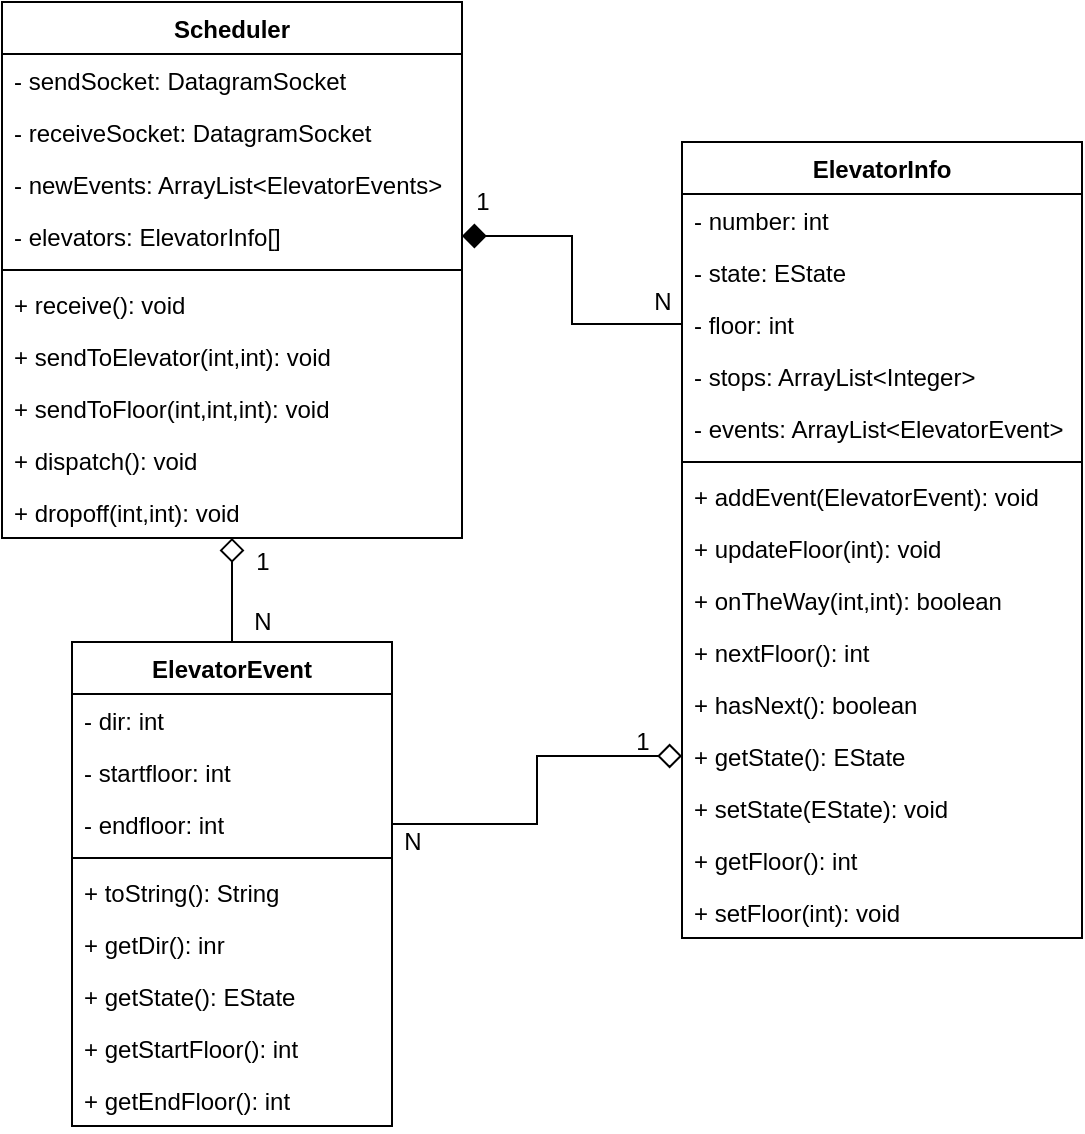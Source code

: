 <mxfile version="17.1.0" type="device"><diagram id="ccRgIo3Zb09-PQmPmmIg" name="Page-1"><mxGraphModel dx="1422" dy="832" grid="1" gridSize="10" guides="1" tooltips="1" connect="1" arrows="1" fold="1" page="1" pageScale="1" pageWidth="850" pageHeight="1100" math="0" shadow="0"><root><mxCell id="0"/><mxCell id="1" parent="0"/><mxCell id="-5XYHL63dyLj9Jr0biua-1" value="Scheduler" style="swimlane;fontStyle=1;align=center;verticalAlign=top;childLayout=stackLayout;horizontal=1;startSize=26;horizontalStack=0;resizeParent=1;resizeParentMax=0;resizeLast=0;collapsible=1;marginBottom=0;" vertex="1" parent="1"><mxGeometry x="40" y="40" width="230" height="268" as="geometry"/></mxCell><mxCell id="-5XYHL63dyLj9Jr0biua-2" value="- sendSocket: DatagramSocket" style="text;strokeColor=none;fillColor=none;align=left;verticalAlign=top;spacingLeft=4;spacingRight=4;overflow=hidden;rotatable=0;points=[[0,0.5],[1,0.5]];portConstraint=eastwest;" vertex="1" parent="-5XYHL63dyLj9Jr0biua-1"><mxGeometry y="26" width="230" height="26" as="geometry"/></mxCell><mxCell id="-5XYHL63dyLj9Jr0biua-6" value="- receiveSocket: DatagramSocket" style="text;strokeColor=none;fillColor=none;align=left;verticalAlign=top;spacingLeft=4;spacingRight=4;overflow=hidden;rotatable=0;points=[[0,0.5],[1,0.5]];portConstraint=eastwest;" vertex="1" parent="-5XYHL63dyLj9Jr0biua-1"><mxGeometry y="52" width="230" height="26" as="geometry"/></mxCell><mxCell id="-5XYHL63dyLj9Jr0biua-5" value="- newEvents: ArrayList&lt;ElevatorEvents&gt;" style="text;strokeColor=none;fillColor=none;align=left;verticalAlign=top;spacingLeft=4;spacingRight=4;overflow=hidden;rotatable=0;points=[[0,0.5],[1,0.5]];portConstraint=eastwest;" vertex="1" parent="-5XYHL63dyLj9Jr0biua-1"><mxGeometry y="78" width="230" height="26" as="geometry"/></mxCell><mxCell id="-5XYHL63dyLj9Jr0biua-7" value="- elevators: ElevatorInfo[]" style="text;strokeColor=none;fillColor=none;align=left;verticalAlign=top;spacingLeft=4;spacingRight=4;overflow=hidden;rotatable=0;points=[[0,0.5],[1,0.5]];portConstraint=eastwest;" vertex="1" parent="-5XYHL63dyLj9Jr0biua-1"><mxGeometry y="104" width="230" height="26" as="geometry"/></mxCell><mxCell id="-5XYHL63dyLj9Jr0biua-3" value="" style="line;strokeWidth=1;fillColor=none;align=left;verticalAlign=middle;spacingTop=-1;spacingLeft=3;spacingRight=3;rotatable=0;labelPosition=right;points=[];portConstraint=eastwest;" vertex="1" parent="-5XYHL63dyLj9Jr0biua-1"><mxGeometry y="130" width="230" height="8" as="geometry"/></mxCell><mxCell id="-5XYHL63dyLj9Jr0biua-4" value="+ receive(): void" style="text;strokeColor=none;fillColor=none;align=left;verticalAlign=top;spacingLeft=4;spacingRight=4;overflow=hidden;rotatable=0;points=[[0,0.5],[1,0.5]];portConstraint=eastwest;" vertex="1" parent="-5XYHL63dyLj9Jr0biua-1"><mxGeometry y="138" width="230" height="26" as="geometry"/></mxCell><mxCell id="-5XYHL63dyLj9Jr0biua-8" value="+ sendToElevator(int,int): void" style="text;strokeColor=none;fillColor=none;align=left;verticalAlign=top;spacingLeft=4;spacingRight=4;overflow=hidden;rotatable=0;points=[[0,0.5],[1,0.5]];portConstraint=eastwest;" vertex="1" parent="-5XYHL63dyLj9Jr0biua-1"><mxGeometry y="164" width="230" height="26" as="geometry"/></mxCell><mxCell id="-5XYHL63dyLj9Jr0biua-9" value="+ sendToFloor(int,int,int): void" style="text;strokeColor=none;fillColor=none;align=left;verticalAlign=top;spacingLeft=4;spacingRight=4;overflow=hidden;rotatable=0;points=[[0,0.5],[1,0.5]];portConstraint=eastwest;" vertex="1" parent="-5XYHL63dyLj9Jr0biua-1"><mxGeometry y="190" width="230" height="26" as="geometry"/></mxCell><mxCell id="-5XYHL63dyLj9Jr0biua-10" value="+ dispatch(): void" style="text;strokeColor=none;fillColor=none;align=left;verticalAlign=top;spacingLeft=4;spacingRight=4;overflow=hidden;rotatable=0;points=[[0,0.5],[1,0.5]];portConstraint=eastwest;" vertex="1" parent="-5XYHL63dyLj9Jr0biua-1"><mxGeometry y="216" width="230" height="26" as="geometry"/></mxCell><mxCell id="-5XYHL63dyLj9Jr0biua-11" value="+ dropoff(int,int): void" style="text;strokeColor=none;fillColor=none;align=left;verticalAlign=top;spacingLeft=4;spacingRight=4;overflow=hidden;rotatable=0;points=[[0,0.5],[1,0.5]];portConstraint=eastwest;" vertex="1" parent="-5XYHL63dyLj9Jr0biua-1"><mxGeometry y="242" width="230" height="26" as="geometry"/></mxCell><mxCell id="-5XYHL63dyLj9Jr0biua-38" style="edgeStyle=orthogonalEdgeStyle;rounded=0;orthogonalLoop=1;jettySize=auto;html=1;exitX=0.5;exitY=0;exitDx=0;exitDy=0;endSize=10;endArrow=diamond;endFill=0;" edge="1" parent="1" source="-5XYHL63dyLj9Jr0biua-12" target="-5XYHL63dyLj9Jr0biua-1"><mxGeometry relative="1" as="geometry"/></mxCell><mxCell id="-5XYHL63dyLj9Jr0biua-12" value="ElevatorEvent" style="swimlane;fontStyle=1;align=center;verticalAlign=top;childLayout=stackLayout;horizontal=1;startSize=26;horizontalStack=0;resizeParent=1;resizeParentMax=0;resizeLast=0;collapsible=1;marginBottom=0;" vertex="1" parent="1"><mxGeometry x="75" y="360" width="160" height="242" as="geometry"/></mxCell><mxCell id="-5XYHL63dyLj9Jr0biua-13" value="- dir: int" style="text;strokeColor=none;fillColor=none;align=left;verticalAlign=top;spacingLeft=4;spacingRight=4;overflow=hidden;rotatable=0;points=[[0,0.5],[1,0.5]];portConstraint=eastwest;" vertex="1" parent="-5XYHL63dyLj9Jr0biua-12"><mxGeometry y="26" width="160" height="26" as="geometry"/></mxCell><mxCell id="-5XYHL63dyLj9Jr0biua-20" value="- startfloor: int" style="text;strokeColor=none;fillColor=none;align=left;verticalAlign=top;spacingLeft=4;spacingRight=4;overflow=hidden;rotatable=0;points=[[0,0.5],[1,0.5]];portConstraint=eastwest;" vertex="1" parent="-5XYHL63dyLj9Jr0biua-12"><mxGeometry y="52" width="160" height="26" as="geometry"/></mxCell><mxCell id="-5XYHL63dyLj9Jr0biua-21" value="- endfloor: int" style="text;strokeColor=none;fillColor=none;align=left;verticalAlign=top;spacingLeft=4;spacingRight=4;overflow=hidden;rotatable=0;points=[[0,0.5],[1,0.5]];portConstraint=eastwest;" vertex="1" parent="-5XYHL63dyLj9Jr0biua-12"><mxGeometry y="78" width="160" height="26" as="geometry"/></mxCell><mxCell id="-5XYHL63dyLj9Jr0biua-14" value="" style="line;strokeWidth=1;fillColor=none;align=left;verticalAlign=middle;spacingTop=-1;spacingLeft=3;spacingRight=3;rotatable=0;labelPosition=right;points=[];portConstraint=eastwest;" vertex="1" parent="-5XYHL63dyLj9Jr0biua-12"><mxGeometry y="104" width="160" height="8" as="geometry"/></mxCell><mxCell id="-5XYHL63dyLj9Jr0biua-15" value="+ toString(): String" style="text;strokeColor=none;fillColor=none;align=left;verticalAlign=top;spacingLeft=4;spacingRight=4;overflow=hidden;rotatable=0;points=[[0,0.5],[1,0.5]];portConstraint=eastwest;" vertex="1" parent="-5XYHL63dyLj9Jr0biua-12"><mxGeometry y="112" width="160" height="26" as="geometry"/></mxCell><mxCell id="-5XYHL63dyLj9Jr0biua-22" value="+ getDir(): inr" style="text;strokeColor=none;fillColor=none;align=left;verticalAlign=top;spacingLeft=4;spacingRight=4;overflow=hidden;rotatable=0;points=[[0,0.5],[1,0.5]];portConstraint=eastwest;" vertex="1" parent="-5XYHL63dyLj9Jr0biua-12"><mxGeometry y="138" width="160" height="26" as="geometry"/></mxCell><mxCell id="-5XYHL63dyLj9Jr0biua-23" value="+ getState(): EState" style="text;strokeColor=none;fillColor=none;align=left;verticalAlign=top;spacingLeft=4;spacingRight=4;overflow=hidden;rotatable=0;points=[[0,0.5],[1,0.5]];portConstraint=eastwest;" vertex="1" parent="-5XYHL63dyLj9Jr0biua-12"><mxGeometry y="164" width="160" height="26" as="geometry"/></mxCell><mxCell id="-5XYHL63dyLj9Jr0biua-24" value="+ getStartFloor(): int" style="text;strokeColor=none;fillColor=none;align=left;verticalAlign=top;spacingLeft=4;spacingRight=4;overflow=hidden;rotatable=0;points=[[0,0.5],[1,0.5]];portConstraint=eastwest;" vertex="1" parent="-5XYHL63dyLj9Jr0biua-12"><mxGeometry y="190" width="160" height="26" as="geometry"/></mxCell><mxCell id="-5XYHL63dyLj9Jr0biua-25" value="+ getEndFloor(): int" style="text;strokeColor=none;fillColor=none;align=left;verticalAlign=top;spacingLeft=4;spacingRight=4;overflow=hidden;rotatable=0;points=[[0,0.5],[1,0.5]];portConstraint=eastwest;" vertex="1" parent="-5XYHL63dyLj9Jr0biua-12"><mxGeometry y="216" width="160" height="26" as="geometry"/></mxCell><mxCell id="-5XYHL63dyLj9Jr0biua-16" value="ElevatorInfo" style="swimlane;fontStyle=1;align=center;verticalAlign=top;childLayout=stackLayout;horizontal=1;startSize=26;horizontalStack=0;resizeParent=1;resizeParentMax=0;resizeLast=0;collapsible=1;marginBottom=0;" vertex="1" parent="1"><mxGeometry x="380" y="110" width="200" height="398" as="geometry"/></mxCell><mxCell id="-5XYHL63dyLj9Jr0biua-17" value="- number: int" style="text;strokeColor=none;fillColor=none;align=left;verticalAlign=top;spacingLeft=4;spacingRight=4;overflow=hidden;rotatable=0;points=[[0,0.5],[1,0.5]];portConstraint=eastwest;" vertex="1" parent="-5XYHL63dyLj9Jr0biua-16"><mxGeometry y="26" width="200" height="26" as="geometry"/></mxCell><mxCell id="-5XYHL63dyLj9Jr0biua-27" value="- state: EState" style="text;strokeColor=none;fillColor=none;align=left;verticalAlign=top;spacingLeft=4;spacingRight=4;overflow=hidden;rotatable=0;points=[[0,0.5],[1,0.5]];portConstraint=eastwest;" vertex="1" parent="-5XYHL63dyLj9Jr0biua-16"><mxGeometry y="52" width="200" height="26" as="geometry"/></mxCell><mxCell id="-5XYHL63dyLj9Jr0biua-26" value="- floor: int" style="text;strokeColor=none;fillColor=none;align=left;verticalAlign=top;spacingLeft=4;spacingRight=4;overflow=hidden;rotatable=0;points=[[0,0.5],[1,0.5]];portConstraint=eastwest;" vertex="1" parent="-5XYHL63dyLj9Jr0biua-16"><mxGeometry y="78" width="200" height="26" as="geometry"/></mxCell><mxCell id="-5XYHL63dyLj9Jr0biua-28" value="- stops: ArrayList&lt;Integer&gt;" style="text;strokeColor=none;fillColor=none;align=left;verticalAlign=top;spacingLeft=4;spacingRight=4;overflow=hidden;rotatable=0;points=[[0,0.5],[1,0.5]];portConstraint=eastwest;" vertex="1" parent="-5XYHL63dyLj9Jr0biua-16"><mxGeometry y="104" width="200" height="26" as="geometry"/></mxCell><mxCell id="-5XYHL63dyLj9Jr0biua-29" value="- events: ArrayList&lt;ElevatorEvent&gt;" style="text;strokeColor=none;fillColor=none;align=left;verticalAlign=top;spacingLeft=4;spacingRight=4;overflow=hidden;rotatable=0;points=[[0,0.5],[1,0.5]];portConstraint=eastwest;" vertex="1" parent="-5XYHL63dyLj9Jr0biua-16"><mxGeometry y="130" width="200" height="26" as="geometry"/></mxCell><mxCell id="-5XYHL63dyLj9Jr0biua-18" value="" style="line;strokeWidth=1;fillColor=none;align=left;verticalAlign=middle;spacingTop=-1;spacingLeft=3;spacingRight=3;rotatable=0;labelPosition=right;points=[];portConstraint=eastwest;" vertex="1" parent="-5XYHL63dyLj9Jr0biua-16"><mxGeometry y="156" width="200" height="8" as="geometry"/></mxCell><mxCell id="-5XYHL63dyLj9Jr0biua-19" value="+ addEvent(ElevatorEvent): void" style="text;strokeColor=none;fillColor=none;align=left;verticalAlign=top;spacingLeft=4;spacingRight=4;overflow=hidden;rotatable=0;points=[[0,0.5],[1,0.5]];portConstraint=eastwest;" vertex="1" parent="-5XYHL63dyLj9Jr0biua-16"><mxGeometry y="164" width="200" height="26" as="geometry"/></mxCell><mxCell id="-5XYHL63dyLj9Jr0biua-31" value="+ updateFloor(int): void" style="text;strokeColor=none;fillColor=none;align=left;verticalAlign=top;spacingLeft=4;spacingRight=4;overflow=hidden;rotatable=0;points=[[0,0.5],[1,0.5]];portConstraint=eastwest;" vertex="1" parent="-5XYHL63dyLj9Jr0biua-16"><mxGeometry y="190" width="200" height="26" as="geometry"/></mxCell><mxCell id="-5XYHL63dyLj9Jr0biua-30" value="+ onTheWay(int,int): boolean" style="text;strokeColor=none;fillColor=none;align=left;verticalAlign=top;spacingLeft=4;spacingRight=4;overflow=hidden;rotatable=0;points=[[0,0.5],[1,0.5]];portConstraint=eastwest;" vertex="1" parent="-5XYHL63dyLj9Jr0biua-16"><mxGeometry y="216" width="200" height="26" as="geometry"/></mxCell><mxCell id="-5XYHL63dyLj9Jr0biua-32" value="+ nextFloor(): int" style="text;strokeColor=none;fillColor=none;align=left;verticalAlign=top;spacingLeft=4;spacingRight=4;overflow=hidden;rotatable=0;points=[[0,0.5],[1,0.5]];portConstraint=eastwest;" vertex="1" parent="-5XYHL63dyLj9Jr0biua-16"><mxGeometry y="242" width="200" height="26" as="geometry"/></mxCell><mxCell id="-5XYHL63dyLj9Jr0biua-33" value="+ hasNext(): boolean" style="text;strokeColor=none;fillColor=none;align=left;verticalAlign=top;spacingLeft=4;spacingRight=4;overflow=hidden;rotatable=0;points=[[0,0.5],[1,0.5]];portConstraint=eastwest;" vertex="1" parent="-5XYHL63dyLj9Jr0biua-16"><mxGeometry y="268" width="200" height="26" as="geometry"/></mxCell><mxCell id="-5XYHL63dyLj9Jr0biua-36" value="+ getState(): EState" style="text;strokeColor=none;fillColor=none;align=left;verticalAlign=top;spacingLeft=4;spacingRight=4;overflow=hidden;rotatable=0;points=[[0,0.5],[1,0.5]];portConstraint=eastwest;" vertex="1" parent="-5XYHL63dyLj9Jr0biua-16"><mxGeometry y="294" width="200" height="26" as="geometry"/></mxCell><mxCell id="-5XYHL63dyLj9Jr0biua-35" value="+ setState(EState): void" style="text;strokeColor=none;fillColor=none;align=left;verticalAlign=top;spacingLeft=4;spacingRight=4;overflow=hidden;rotatable=0;points=[[0,0.5],[1,0.5]];portConstraint=eastwest;" vertex="1" parent="-5XYHL63dyLj9Jr0biua-16"><mxGeometry y="320" width="200" height="26" as="geometry"/></mxCell><mxCell id="-5XYHL63dyLj9Jr0biua-37" value="+ getFloor(): int" style="text;strokeColor=none;fillColor=none;align=left;verticalAlign=top;spacingLeft=4;spacingRight=4;overflow=hidden;rotatable=0;points=[[0,0.5],[1,0.5]];portConstraint=eastwest;" vertex="1" parent="-5XYHL63dyLj9Jr0biua-16"><mxGeometry y="346" width="200" height="26" as="geometry"/></mxCell><mxCell id="-5XYHL63dyLj9Jr0biua-34" value="+ setFloor(int): void" style="text;strokeColor=none;fillColor=none;align=left;verticalAlign=top;spacingLeft=4;spacingRight=4;overflow=hidden;rotatable=0;points=[[0,0.5],[1,0.5]];portConstraint=eastwest;" vertex="1" parent="-5XYHL63dyLj9Jr0biua-16"><mxGeometry y="372" width="200" height="26" as="geometry"/></mxCell><mxCell id="-5XYHL63dyLj9Jr0biua-39" style="edgeStyle=orthogonalEdgeStyle;rounded=0;orthogonalLoop=1;jettySize=auto;html=1;exitX=1;exitY=0.5;exitDx=0;exitDy=0;endArrow=diamond;endFill=0;endSize=10;" edge="1" parent="1" source="-5XYHL63dyLj9Jr0biua-21" target="-5XYHL63dyLj9Jr0biua-36"><mxGeometry relative="1" as="geometry"/></mxCell><mxCell id="-5XYHL63dyLj9Jr0biua-40" style="edgeStyle=orthogonalEdgeStyle;rounded=0;orthogonalLoop=1;jettySize=auto;html=1;exitX=0;exitY=0.5;exitDx=0;exitDy=0;entryX=1;entryY=0.5;entryDx=0;entryDy=0;endArrow=diamond;endFill=1;endSize=10;" edge="1" parent="1" source="-5XYHL63dyLj9Jr0biua-26" target="-5XYHL63dyLj9Jr0biua-7"><mxGeometry relative="1" as="geometry"/></mxCell><mxCell id="-5XYHL63dyLj9Jr0biua-41" value="N" style="text;html=1;align=center;verticalAlign=middle;resizable=0;points=[];autosize=1;strokeColor=none;fillColor=none;" vertex="1" parent="1"><mxGeometry x="360" y="180" width="20" height="20" as="geometry"/></mxCell><mxCell id="-5XYHL63dyLj9Jr0biua-42" value="1" style="text;html=1;align=center;verticalAlign=middle;resizable=0;points=[];autosize=1;strokeColor=none;fillColor=none;" vertex="1" parent="1"><mxGeometry x="270" y="130" width="20" height="20" as="geometry"/></mxCell><mxCell id="-5XYHL63dyLj9Jr0biua-43" value="1" style="text;html=1;align=center;verticalAlign=middle;resizable=0;points=[];autosize=1;strokeColor=none;fillColor=none;" vertex="1" parent="1"><mxGeometry x="350" y="400" width="20" height="20" as="geometry"/></mxCell><mxCell id="-5XYHL63dyLj9Jr0biua-44" value="N" style="text;html=1;align=center;verticalAlign=middle;resizable=0;points=[];autosize=1;strokeColor=none;fillColor=none;" vertex="1" parent="1"><mxGeometry x="235" y="450" width="20" height="20" as="geometry"/></mxCell><mxCell id="-5XYHL63dyLj9Jr0biua-45" value="1" style="text;html=1;align=center;verticalAlign=middle;resizable=0;points=[];autosize=1;strokeColor=none;fillColor=none;" vertex="1" parent="1"><mxGeometry x="160" y="310" width="20" height="20" as="geometry"/></mxCell><mxCell id="-5XYHL63dyLj9Jr0biua-46" value="N" style="text;html=1;align=center;verticalAlign=middle;resizable=0;points=[];autosize=1;strokeColor=none;fillColor=none;" vertex="1" parent="1"><mxGeometry x="160" y="340" width="20" height="20" as="geometry"/></mxCell></root></mxGraphModel></diagram></mxfile>
